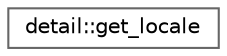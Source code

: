 digraph "类继承关系图"
{
 // LATEX_PDF_SIZE
  bgcolor="transparent";
  edge [fontname=Helvetica,fontsize=10,labelfontname=Helvetica,labelfontsize=10];
  node [fontname=Helvetica,fontsize=10,shape=box,height=0.2,width=0.4];
  rankdir="LR";
  Node0 [id="Node000000",label="detail::get_locale",height=0.2,width=0.4,color="grey40", fillcolor="white", style="filled",URL="$classdetail_1_1get__locale.html",tooltip=" "];
}
